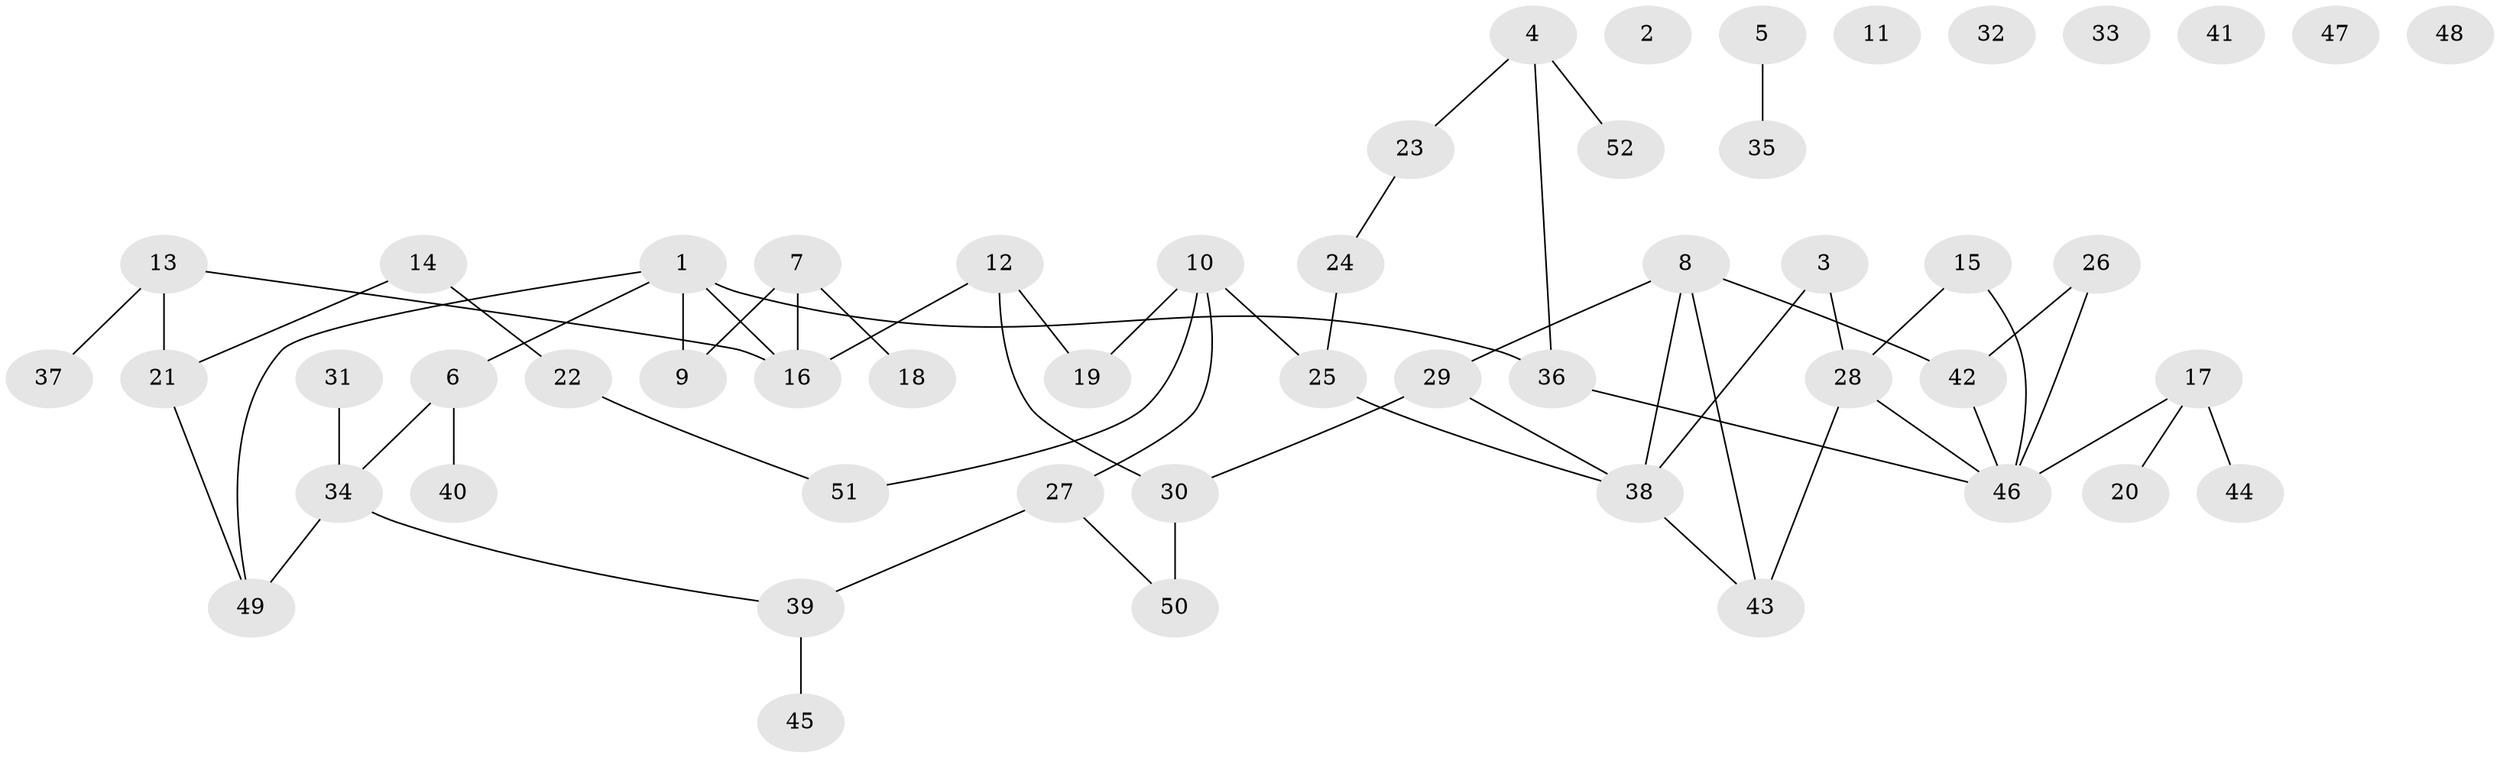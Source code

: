 // Generated by graph-tools (version 1.1) at 2025/00/03/09/25 03:00:49]
// undirected, 52 vertices, 58 edges
graph export_dot {
graph [start="1"]
  node [color=gray90,style=filled];
  1;
  2;
  3;
  4;
  5;
  6;
  7;
  8;
  9;
  10;
  11;
  12;
  13;
  14;
  15;
  16;
  17;
  18;
  19;
  20;
  21;
  22;
  23;
  24;
  25;
  26;
  27;
  28;
  29;
  30;
  31;
  32;
  33;
  34;
  35;
  36;
  37;
  38;
  39;
  40;
  41;
  42;
  43;
  44;
  45;
  46;
  47;
  48;
  49;
  50;
  51;
  52;
  1 -- 6;
  1 -- 9;
  1 -- 16;
  1 -- 36;
  1 -- 49;
  3 -- 28;
  3 -- 38;
  4 -- 23;
  4 -- 36;
  4 -- 52;
  5 -- 35;
  6 -- 34;
  6 -- 40;
  7 -- 9;
  7 -- 16;
  7 -- 18;
  8 -- 29;
  8 -- 38;
  8 -- 42;
  8 -- 43;
  10 -- 19;
  10 -- 25;
  10 -- 27;
  10 -- 51;
  12 -- 16;
  12 -- 19;
  12 -- 30;
  13 -- 16;
  13 -- 21;
  13 -- 37;
  14 -- 21;
  14 -- 22;
  15 -- 28;
  15 -- 46;
  17 -- 20;
  17 -- 44;
  17 -- 46;
  21 -- 49;
  22 -- 51;
  23 -- 24;
  24 -- 25;
  25 -- 38;
  26 -- 42;
  26 -- 46;
  27 -- 39;
  27 -- 50;
  28 -- 43;
  28 -- 46;
  29 -- 30;
  29 -- 38;
  30 -- 50;
  31 -- 34;
  34 -- 39;
  34 -- 49;
  36 -- 46;
  38 -- 43;
  39 -- 45;
  42 -- 46;
}
